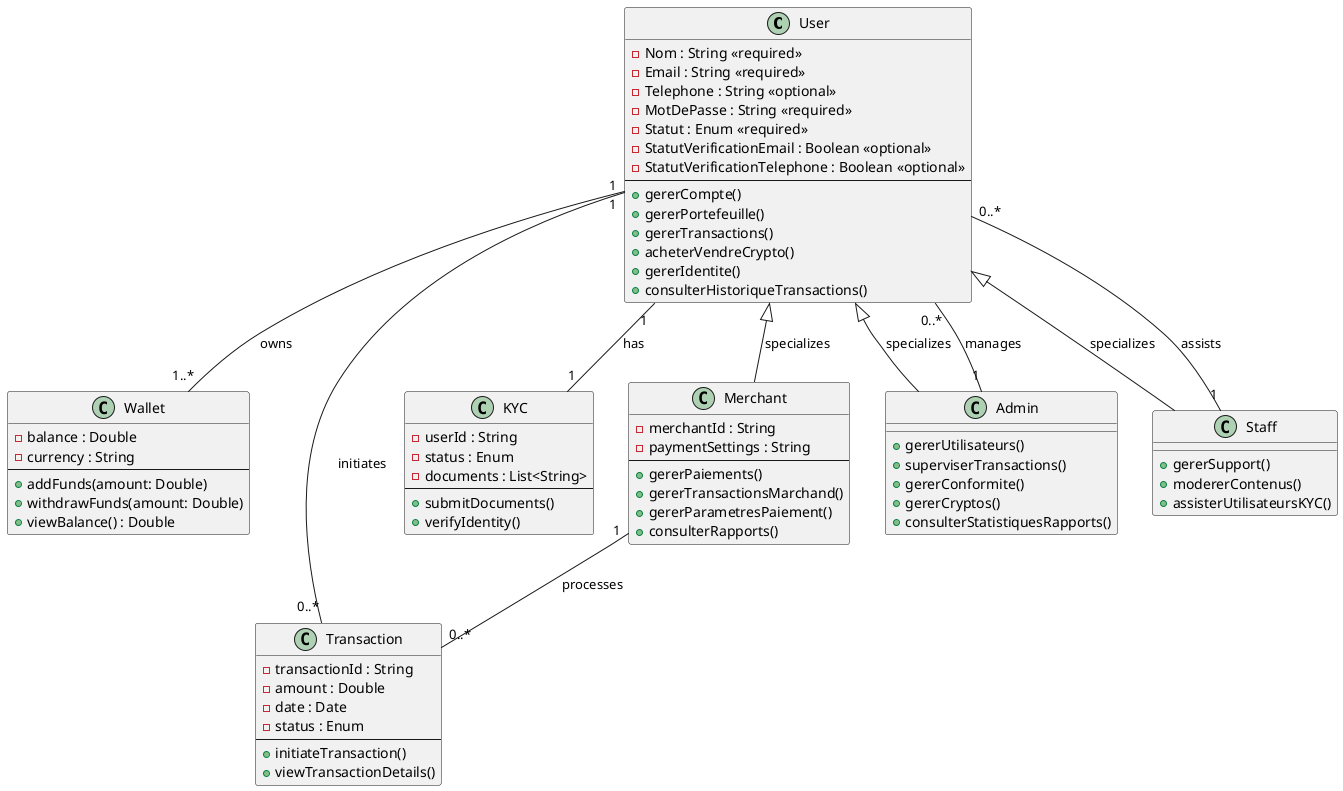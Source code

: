 @startuml ClassDiagram

class User {
    - Nom : String <<required>>
    - Email : String <<required>>
    - Telephone : String <<optional>>
    - MotDePasse : String <<required>>
    - Statut : Enum <<required>>
    - StatutVerificationEmail : Boolean <<optional>>
    - StatutVerificationTelephone : Boolean <<optional>>
    --
    + gererCompte()
    + gererPortefeuille()
    + gererTransactions()
    + acheterVendreCrypto()
    + gererIdentite()
    + consulterHistoriqueTransactions()
}

class Wallet {
    - balance : Double
    - currency : String
    --
    + addFunds(amount: Double)
    + withdrawFunds(amount: Double)
    + viewBalance() : Double
}

class Transaction {
    - transactionId : String
    - amount : Double
    - date : Date
    - status : Enum
    --
    + initiateTransaction()
    + viewTransactionDetails()
}

class KYC {
    - userId : String
    - status : Enum
    - documents : List<String>
    --
    + submitDocuments()
    + verifyIdentity()
}

class Merchant {
    - merchantId : String
    - paymentSettings : String
    --
    + gererPaiements()
    + gererTransactionsMarchand()
    + gererParametresPaiement()
    + consulterRapports()
}

class Admin {
    + gererUtilisateurs()
    + superviserTransactions()
    + gererConformite()
    + gererCryptos()
    + consulterStatistiquesRapports()
}

class Staff {
    + gererSupport()
    + modererContenus()
    + assisterUtilisateursKYC()
}

User "1" -- "1..*" Wallet : owns
User "1" -- "0..*" Transaction : initiates
User "1" -- "1" KYC : has
User <|-- Merchant : specializes
User <|-- Admin : specializes
User <|-- Staff : specializes
Merchant "1" -- "0..*" Transaction : processes
Admin "1" -- "0..*" User : manages
Staff "1" -- "0..*" User : assists

@enduml